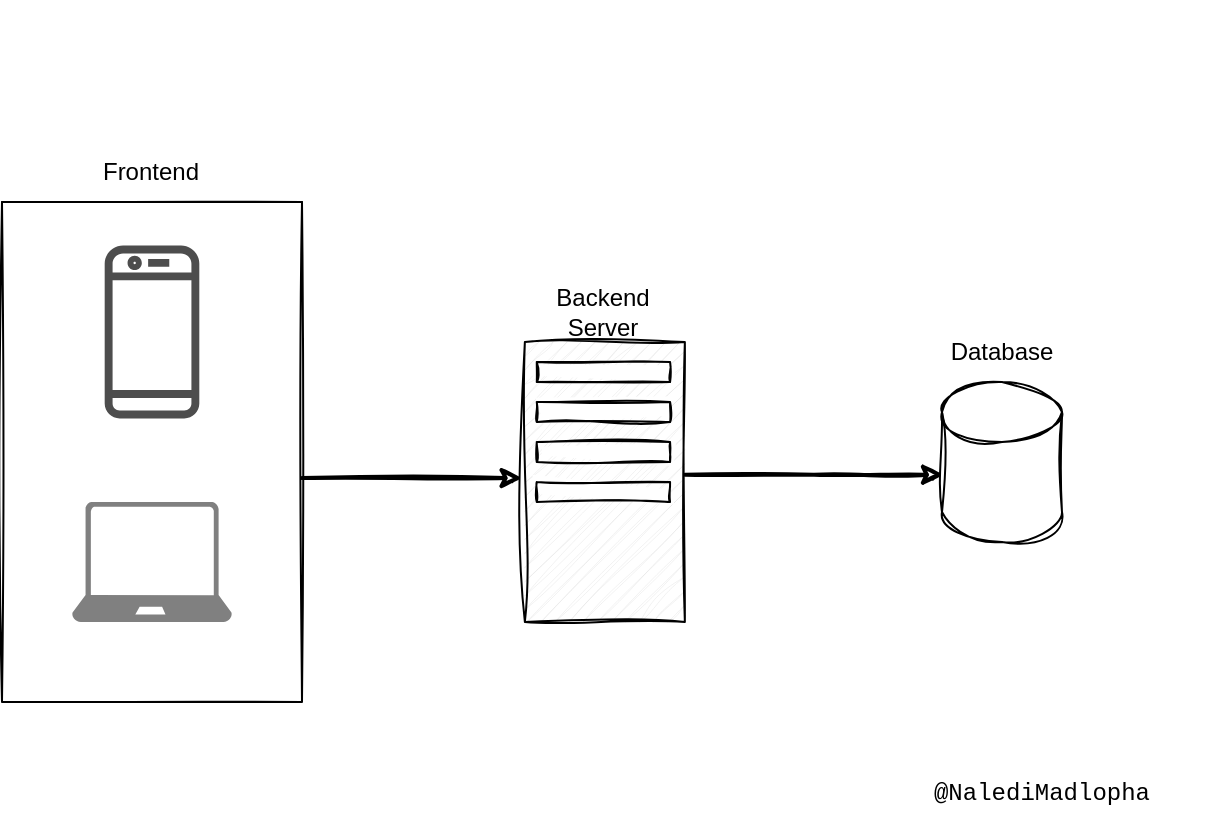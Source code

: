 <mxfile version="20.8.20" type="github">
  <diagram name="Page-1" id="ol_9qDqIIiiKlIj2JP1y">
    <mxGraphModel dx="2074" dy="1082" grid="1" gridSize="10" guides="1" tooltips="1" connect="1" arrows="1" fold="1" page="1" pageScale="1" pageWidth="850" pageHeight="1100" math="0" shadow="0">
      <root>
        <mxCell id="0" />
        <mxCell id="1" parent="0" />
        <mxCell id="hziW49wvyorwkzN3ixbF-53" value="" style="group" parent="1" vertex="1" connectable="0">
          <mxGeometry x="160" y="300" width="150" height="400" as="geometry" />
        </mxCell>
        <mxCell id="CF4Pdh7vi8KqOtZDx2sB-2" value="" style="group" vertex="1" connectable="0" parent="hziW49wvyorwkzN3ixbF-53">
          <mxGeometry y="71" width="150" height="280" as="geometry" />
        </mxCell>
        <mxCell id="hziW49wvyorwkzN3ixbF-26" value="Frontend" style="text;html=1;strokeColor=none;fillColor=none;align=center;verticalAlign=middle;whiteSpace=wrap;rounded=0;" parent="CF4Pdh7vi8KqOtZDx2sB-2" vertex="1">
          <mxGeometry x="34.29" width="81.429" height="30" as="geometry" />
        </mxCell>
        <mxCell id="hziW49wvyorwkzN3ixbF-18" value="" style="swimlane;startSize=0;sketch=1;fillStyle=auto;html=1;" parent="CF4Pdh7vi8KqOtZDx2sB-2" vertex="1">
          <mxGeometry y="30" width="150" height="250" as="geometry" />
        </mxCell>
        <mxCell id="hziW49wvyorwkzN3ixbF-19" value="" style="outlineConnect=0;fontColor=#232F3E;gradientColor=none;fillColor=#4D4D4D;strokeColor=none;dashed=0;verticalLabelPosition=bottom;verticalAlign=top;align=center;html=1;fontSize=12;fontStyle=0;aspect=fixed;pointerEvents=1;shape=mxgraph.aws4.mobile_client;fillStyle=auto;shadow=0;" parent="hziW49wvyorwkzN3ixbF-18" vertex="1">
          <mxGeometry x="51.346" y="20" width="47.31" height="90" as="geometry" />
        </mxCell>
        <mxCell id="hziW49wvyorwkzN3ixbF-22" value="" style="verticalLabelPosition=bottom;html=1;verticalAlign=top;align=center;strokeColor=none;fillColor=#808080;shape=mxgraph.azure.laptop;pointerEvents=1;shadow=0;sketch=0;fillStyle=auto;" parent="hziW49wvyorwkzN3ixbF-18" vertex="1">
          <mxGeometry x="35" y="150" width="80" height="60" as="geometry" />
        </mxCell>
        <mxCell id="hziW49wvyorwkzN3ixbF-60" value="&lt;div style=&quot;font-size: 12px;&quot;&gt;&lt;blockquote style=&quot;font-size: 12px;&quot;&gt;&lt;font style=&quot;font-size: 12px;&quot; face=&quot;Courier New&quot;&gt;@NalediMadlopha&lt;/font&gt;&lt;/blockquote&gt;&lt;/div&gt;" style="text;html=1;strokeColor=none;fillColor=none;align=center;verticalAlign=middle;whiteSpace=wrap;rounded=0;fontSize=12;fontFamily=Helvetica;fontColor=default;sketch=1;curveFitting=1;jiggle=2;fillOpacity=100;" parent="1" vertex="1">
          <mxGeometry x="620" y="681" width="120" height="30" as="geometry" />
        </mxCell>
        <mxCell id="CF4Pdh7vi8KqOtZDx2sB-1" value="" style="group" vertex="1" connectable="0" parent="1">
          <mxGeometry x="310" y="431" width="380" height="170" as="geometry" />
        </mxCell>
        <mxCell id="hziW49wvyorwkzN3ixbF-15" style="edgeStyle=orthogonalEdgeStyle;rounded=0;orthogonalLoop=1;jettySize=auto;html=1;exitX=0.5;exitY=1;exitDx=0;exitDy=0;" parent="CF4Pdh7vi8KqOtZDx2sB-1" edge="1">
          <mxGeometry relative="1" as="geometry">
            <mxPoint x="202.5" y="100" as="sourcePoint" />
            <mxPoint x="202.5" y="100" as="targetPoint" />
          </mxGeometry>
        </mxCell>
        <mxCell id="hziW49wvyorwkzN3ixbF-35" style="edgeStyle=orthogonalEdgeStyle;shape=flexArrow;rounded=0;orthogonalLoop=1;jettySize=auto;html=1;exitX=0.5;exitY=1;exitDx=0;exitDy=0;fontFamily=Helvetica;fontSize=12;fontColor=default;" parent="CF4Pdh7vi8KqOtZDx2sB-1" edge="1">
          <mxGeometry relative="1" as="geometry">
            <mxPoint x="202.5" y="100" as="sourcePoint" />
            <mxPoint x="202.5" y="100" as="targetPoint" />
          </mxGeometry>
        </mxCell>
        <mxCell id="hziW49wvyorwkzN3ixbF-44" value="" style="group" parent="CF4Pdh7vi8KqOtZDx2sB-1" vertex="1" connectable="0">
          <mxGeometry x="160" width="81.43" height="170" as="geometry" />
        </mxCell>
        <mxCell id="hziW49wvyorwkzN3ixbF-48" value="" style="group" parent="hziW49wvyorwkzN3ixbF-44" vertex="1" connectable="0">
          <mxGeometry x="-50" y="10" width="81.43" height="170" as="geometry" />
        </mxCell>
        <mxCell id="hziW49wvyorwkzN3ixbF-36" value="" style="verticalLabelPosition=bottom;verticalAlign=top;html=1;shape=mxgraph.basic.patternFillRect;fillStyle=diag;step=5;fillStrokeWidth=0.2;fillStrokeColor=#dddddd;sketch=1;jiggle=2;curveFitting=1;strokeColor=default;fontFamily=Helvetica;fontSize=12;fontColor=default;fillColor=default;" parent="hziW49wvyorwkzN3ixbF-48" vertex="1">
          <mxGeometry x="1.43" y="30" width="80" height="140" as="geometry" />
        </mxCell>
        <mxCell id="hziW49wvyorwkzN3ixbF-43" value="&lt;div&gt;Backend Server&lt;/div&gt;" style="text;html=1;strokeColor=none;fillColor=none;align=center;verticalAlign=middle;whiteSpace=wrap;rounded=0;" parent="hziW49wvyorwkzN3ixbF-48" vertex="1">
          <mxGeometry width="81.429" height="30" as="geometry" />
        </mxCell>
        <mxCell id="hziW49wvyorwkzN3ixbF-40" value="" style="rounded=0;whiteSpace=wrap;html=1;sketch=1;jiggle=2;fillStyle=auto;curveFitting=1;strokeColor=default;fontFamily=Helvetica;fontSize=12;fontColor=default;fillColor=default;" parent="hziW49wvyorwkzN3ixbF-48" vertex="1">
          <mxGeometry x="7.377" y="100" width="66.667" height="10" as="geometry" />
        </mxCell>
        <mxCell id="hziW49wvyorwkzN3ixbF-39" value="" style="rounded=0;whiteSpace=wrap;html=1;sketch=1;jiggle=2;fillStyle=auto;curveFitting=1;strokeColor=default;fontFamily=Helvetica;fontSize=12;fontColor=default;fillColor=default;" parent="hziW49wvyorwkzN3ixbF-48" vertex="1">
          <mxGeometry x="7.377" y="80" width="66.667" height="10" as="geometry" />
        </mxCell>
        <mxCell id="hziW49wvyorwkzN3ixbF-38" value="" style="rounded=0;whiteSpace=wrap;html=1;sketch=1;jiggle=2;fillStyle=auto;curveFitting=1;strokeColor=default;fontFamily=Helvetica;fontSize=12;fontColor=default;fillColor=default;" parent="hziW49wvyorwkzN3ixbF-48" vertex="1">
          <mxGeometry x="7.377" y="60" width="66.667" height="10" as="geometry" />
        </mxCell>
        <mxCell id="hziW49wvyorwkzN3ixbF-37" value="" style="rounded=0;whiteSpace=wrap;html=1;sketch=1;jiggle=2;fillStyle=auto;curveFitting=1;strokeColor=default;fontFamily=Helvetica;fontSize=12;fontColor=default;fillColor=default;" parent="hziW49wvyorwkzN3ixbF-48" vertex="1">
          <mxGeometry x="7.377" y="40" width="66.667" height="10" as="geometry" />
        </mxCell>
        <mxCell id="hziW49wvyorwkzN3ixbF-56" value="" style="group" parent="CF4Pdh7vi8KqOtZDx2sB-1" vertex="1" connectable="0">
          <mxGeometry x="320" y="30" width="60" height="110" as="geometry" />
        </mxCell>
        <mxCell id="hziW49wvyorwkzN3ixbF-1" value="" style="shape=cylinder3;whiteSpace=wrap;html=1;boundedLbl=1;backgroundOutline=1;size=15;fillStyle=auto;sketch=1;curveFitting=1;jiggle=2;" parent="hziW49wvyorwkzN3ixbF-56" vertex="1">
          <mxGeometry y="30" width="60" height="80" as="geometry" />
        </mxCell>
        <mxCell id="hziW49wvyorwkzN3ixbF-54" value="&lt;div&gt;Database&lt;/div&gt;" style="text;html=1;strokeColor=none;fillColor=none;align=center;verticalAlign=middle;whiteSpace=wrap;rounded=0;fontSize=12;fontFamily=Helvetica;fontColor=default;" parent="hziW49wvyorwkzN3ixbF-56" vertex="1">
          <mxGeometry width="60" height="30" as="geometry" />
        </mxCell>
        <mxCell id="hziW49wvyorwkzN3ixbF-59" style="edgeStyle=orthogonalEdgeStyle;rounded=0;sketch=1;orthogonalLoop=1;jettySize=auto;html=1;entryX=-0.018;entryY=0.536;entryDx=0;entryDy=0;entryPerimeter=0;strokeWidth=2;fontFamily=Helvetica;fontSize=12;fontColor=default;" parent="CF4Pdh7vi8KqOtZDx2sB-1" edge="1">
          <mxGeometry relative="1" as="geometry">
            <mxPoint y="108.04" as="sourcePoint" />
            <mxPoint x="109.99" y="108.04" as="targetPoint" />
          </mxGeometry>
        </mxCell>
        <mxCell id="hziW49wvyorwkzN3ixbF-61" style="edgeStyle=orthogonalEdgeStyle;rounded=0;sketch=1;orthogonalLoop=1;jettySize=auto;html=1;entryX=0.011;entryY=0.58;entryDx=0;entryDy=0;entryPerimeter=0;strokeWidth=2;fontFamily=Courier New;fontSize=12;fontColor=default;" parent="CF4Pdh7vi8KqOtZDx2sB-1" source="hziW49wvyorwkzN3ixbF-36" target="hziW49wvyorwkzN3ixbF-1" edge="1">
          <mxGeometry relative="1" as="geometry">
            <Array as="points">
              <mxPoint x="256" y="106" />
            </Array>
          </mxGeometry>
        </mxCell>
      </root>
    </mxGraphModel>
  </diagram>
</mxfile>
